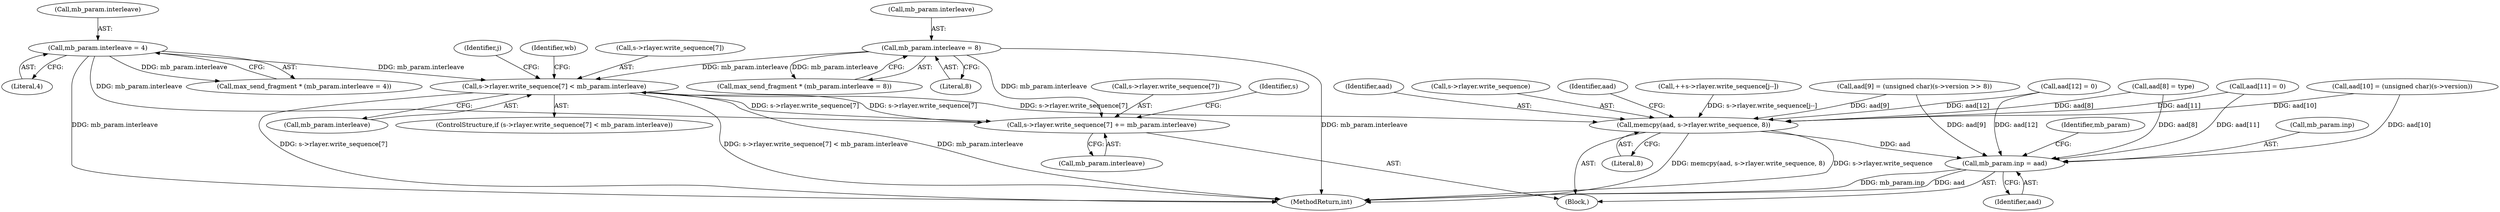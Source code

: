 digraph "0_openssl_4ad93618d26a3ea23d36ad5498ff4f59eff3a4d2_0@API" {
"1000581" [label="(Call,s->rlayer.write_sequence[7] < mb_param.interleave)"];
"1000569" [label="(Call,s->rlayer.write_sequence[7] += mb_param.interleave)"];
"1000444" [label="(Call,mb_param.interleave = 4)"];
"1000434" [label="(Call,mb_param.interleave = 8)"];
"1000581" [label="(Call,s->rlayer.write_sequence[7] < mb_param.interleave)"];
"1000449" [label="(Call,memcpy(aad, s->rlayer.write_sequence, 8))"];
"1000497" [label="(Call,mb_param.inp = aad)"];
"1000570" [label="(Call,s->rlayer.write_sequence[7])"];
"1000580" [label="(ControlStructure,if (s->rlayer.write_sequence[7] < mb_param.interleave))"];
"1000388" [label="(Block,)"];
"1000438" [label="(Literal,8)"];
"1000589" [label="(Call,mb_param.interleave)"];
"1000585" [label="(Identifier,s)"];
"1000581" [label="(Call,s->rlayer.write_sequence[7] < mb_param.interleave)"];
"1000435" [label="(Call,mb_param.interleave)"];
"1000569" [label="(Call,s->rlayer.write_sequence[7] += mb_param.interleave)"];
"1000980" [label="(MethodReturn,int)"];
"1000595" [label="(Identifier,j)"];
"1000442" [label="(Call,max_send_fragment * (mb_param.interleave = 4))"];
"1000457" [label="(Call,aad[8] = type)"];
"1000615" [label="(Identifier,wb)"];
"1000577" [label="(Call,mb_param.interleave)"];
"1000501" [label="(Identifier,aad)"];
"1000498" [label="(Call,mb_param.inp)"];
"1000487" [label="(Call,aad[12] = 0)"];
"1000432" [label="(Call,max_send_fragment * (mb_param.interleave = 8))"];
"1000473" [label="(Call,aad[10] = (unsigned char)(s->version))"];
"1000482" [label="(Call,aad[11] = 0)"];
"1000497" [label="(Call,mb_param.inp = aad)"];
"1000456" [label="(Literal,8)"];
"1000450" [label="(Identifier,aad)"];
"1000445" [label="(Call,mb_param.interleave)"];
"1000504" [label="(Identifier,mb_param)"];
"1000434" [label="(Call,mb_param.interleave = 8)"];
"1000448" [label="(Literal,4)"];
"1000444" [label="(Call,mb_param.interleave = 4)"];
"1000451" [label="(Call,s->rlayer.write_sequence)"];
"1000462" [label="(Call,aad[9] = (unsigned char)(s->version >> 8))"];
"1000449" [label="(Call,memcpy(aad, s->rlayer.write_sequence, 8))"];
"1000582" [label="(Call,s->rlayer.write_sequence[7])"];
"1000459" [label="(Identifier,aad)"];
"1000603" [label="(Call,++s->rlayer.write_sequence[j--])"];
"1000581" -> "1000580"  [label="AST: "];
"1000581" -> "1000589"  [label="CFG: "];
"1000582" -> "1000581"  [label="AST: "];
"1000589" -> "1000581"  [label="AST: "];
"1000595" -> "1000581"  [label="CFG: "];
"1000615" -> "1000581"  [label="CFG: "];
"1000581" -> "1000980"  [label="DDG: mb_param.interleave"];
"1000581" -> "1000980"  [label="DDG: s->rlayer.write_sequence[7]"];
"1000581" -> "1000980"  [label="DDG: s->rlayer.write_sequence[7] < mb_param.interleave"];
"1000581" -> "1000449"  [label="DDG: s->rlayer.write_sequence[7]"];
"1000581" -> "1000569"  [label="DDG: s->rlayer.write_sequence[7]"];
"1000569" -> "1000581"  [label="DDG: s->rlayer.write_sequence[7]"];
"1000444" -> "1000581"  [label="DDG: mb_param.interleave"];
"1000434" -> "1000581"  [label="DDG: mb_param.interleave"];
"1000569" -> "1000388"  [label="AST: "];
"1000569" -> "1000577"  [label="CFG: "];
"1000570" -> "1000569"  [label="AST: "];
"1000577" -> "1000569"  [label="AST: "];
"1000585" -> "1000569"  [label="CFG: "];
"1000444" -> "1000569"  [label="DDG: mb_param.interleave"];
"1000434" -> "1000569"  [label="DDG: mb_param.interleave"];
"1000444" -> "1000442"  [label="AST: "];
"1000444" -> "1000448"  [label="CFG: "];
"1000445" -> "1000444"  [label="AST: "];
"1000448" -> "1000444"  [label="AST: "];
"1000442" -> "1000444"  [label="CFG: "];
"1000444" -> "1000980"  [label="DDG: mb_param.interleave"];
"1000444" -> "1000442"  [label="DDG: mb_param.interleave"];
"1000434" -> "1000432"  [label="AST: "];
"1000434" -> "1000438"  [label="CFG: "];
"1000435" -> "1000434"  [label="AST: "];
"1000438" -> "1000434"  [label="AST: "];
"1000432" -> "1000434"  [label="CFG: "];
"1000434" -> "1000980"  [label="DDG: mb_param.interleave"];
"1000434" -> "1000432"  [label="DDG: mb_param.interleave"];
"1000449" -> "1000388"  [label="AST: "];
"1000449" -> "1000456"  [label="CFG: "];
"1000450" -> "1000449"  [label="AST: "];
"1000451" -> "1000449"  [label="AST: "];
"1000456" -> "1000449"  [label="AST: "];
"1000459" -> "1000449"  [label="CFG: "];
"1000449" -> "1000980"  [label="DDG: memcpy(aad, s->rlayer.write_sequence, 8)"];
"1000449" -> "1000980"  [label="DDG: s->rlayer.write_sequence"];
"1000487" -> "1000449"  [label="DDG: aad[12]"];
"1000482" -> "1000449"  [label="DDG: aad[11]"];
"1000462" -> "1000449"  [label="DDG: aad[9]"];
"1000473" -> "1000449"  [label="DDG: aad[10]"];
"1000457" -> "1000449"  [label="DDG: aad[8]"];
"1000603" -> "1000449"  [label="DDG: s->rlayer.write_sequence[j--]"];
"1000449" -> "1000497"  [label="DDG: aad"];
"1000497" -> "1000388"  [label="AST: "];
"1000497" -> "1000501"  [label="CFG: "];
"1000498" -> "1000497"  [label="AST: "];
"1000501" -> "1000497"  [label="AST: "];
"1000504" -> "1000497"  [label="CFG: "];
"1000497" -> "1000980"  [label="DDG: mb_param.inp"];
"1000497" -> "1000980"  [label="DDG: aad"];
"1000487" -> "1000497"  [label="DDG: aad[12]"];
"1000482" -> "1000497"  [label="DDG: aad[11]"];
"1000462" -> "1000497"  [label="DDG: aad[9]"];
"1000457" -> "1000497"  [label="DDG: aad[8]"];
"1000473" -> "1000497"  [label="DDG: aad[10]"];
}
